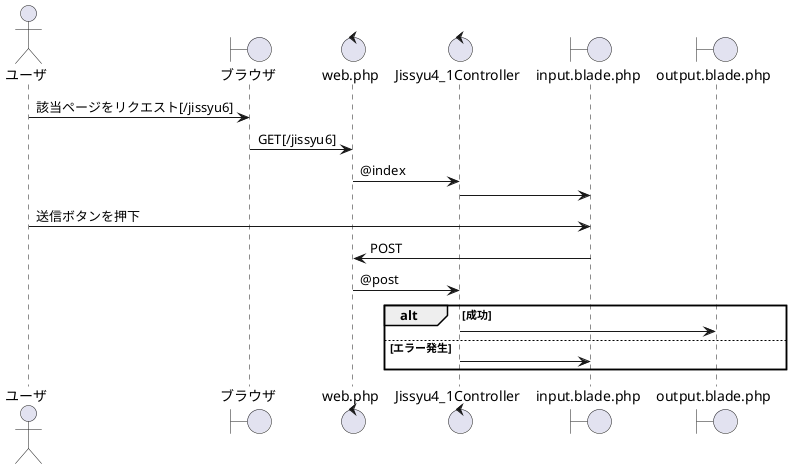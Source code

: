 @startuml jissyu4_1
actor ユーザ
boundary ブラウザ
control web.php
control Jissyu4_1Controller
boundary input.blade.php
boundary output.blade.php

ユーザ -> ブラウザ:該当ページをリクエスト[/jissyu6]
ブラウザ -> web.php: GET[/jissyu6]
web.php -> Jissyu4_1Controller:@index
Jissyu4_1Controller -> input.blade.php

ユーザ -> input.blade.php:送信ボタンを押下
input.blade.php -> web.php:POST
web.php -> Jissyu4_1Controller:@post
alt 成功
Jissyu4_1Controller -> output.blade.php
else エラー発生
Jissyu4_1Controller -> input.blade.php
end
@enduml

